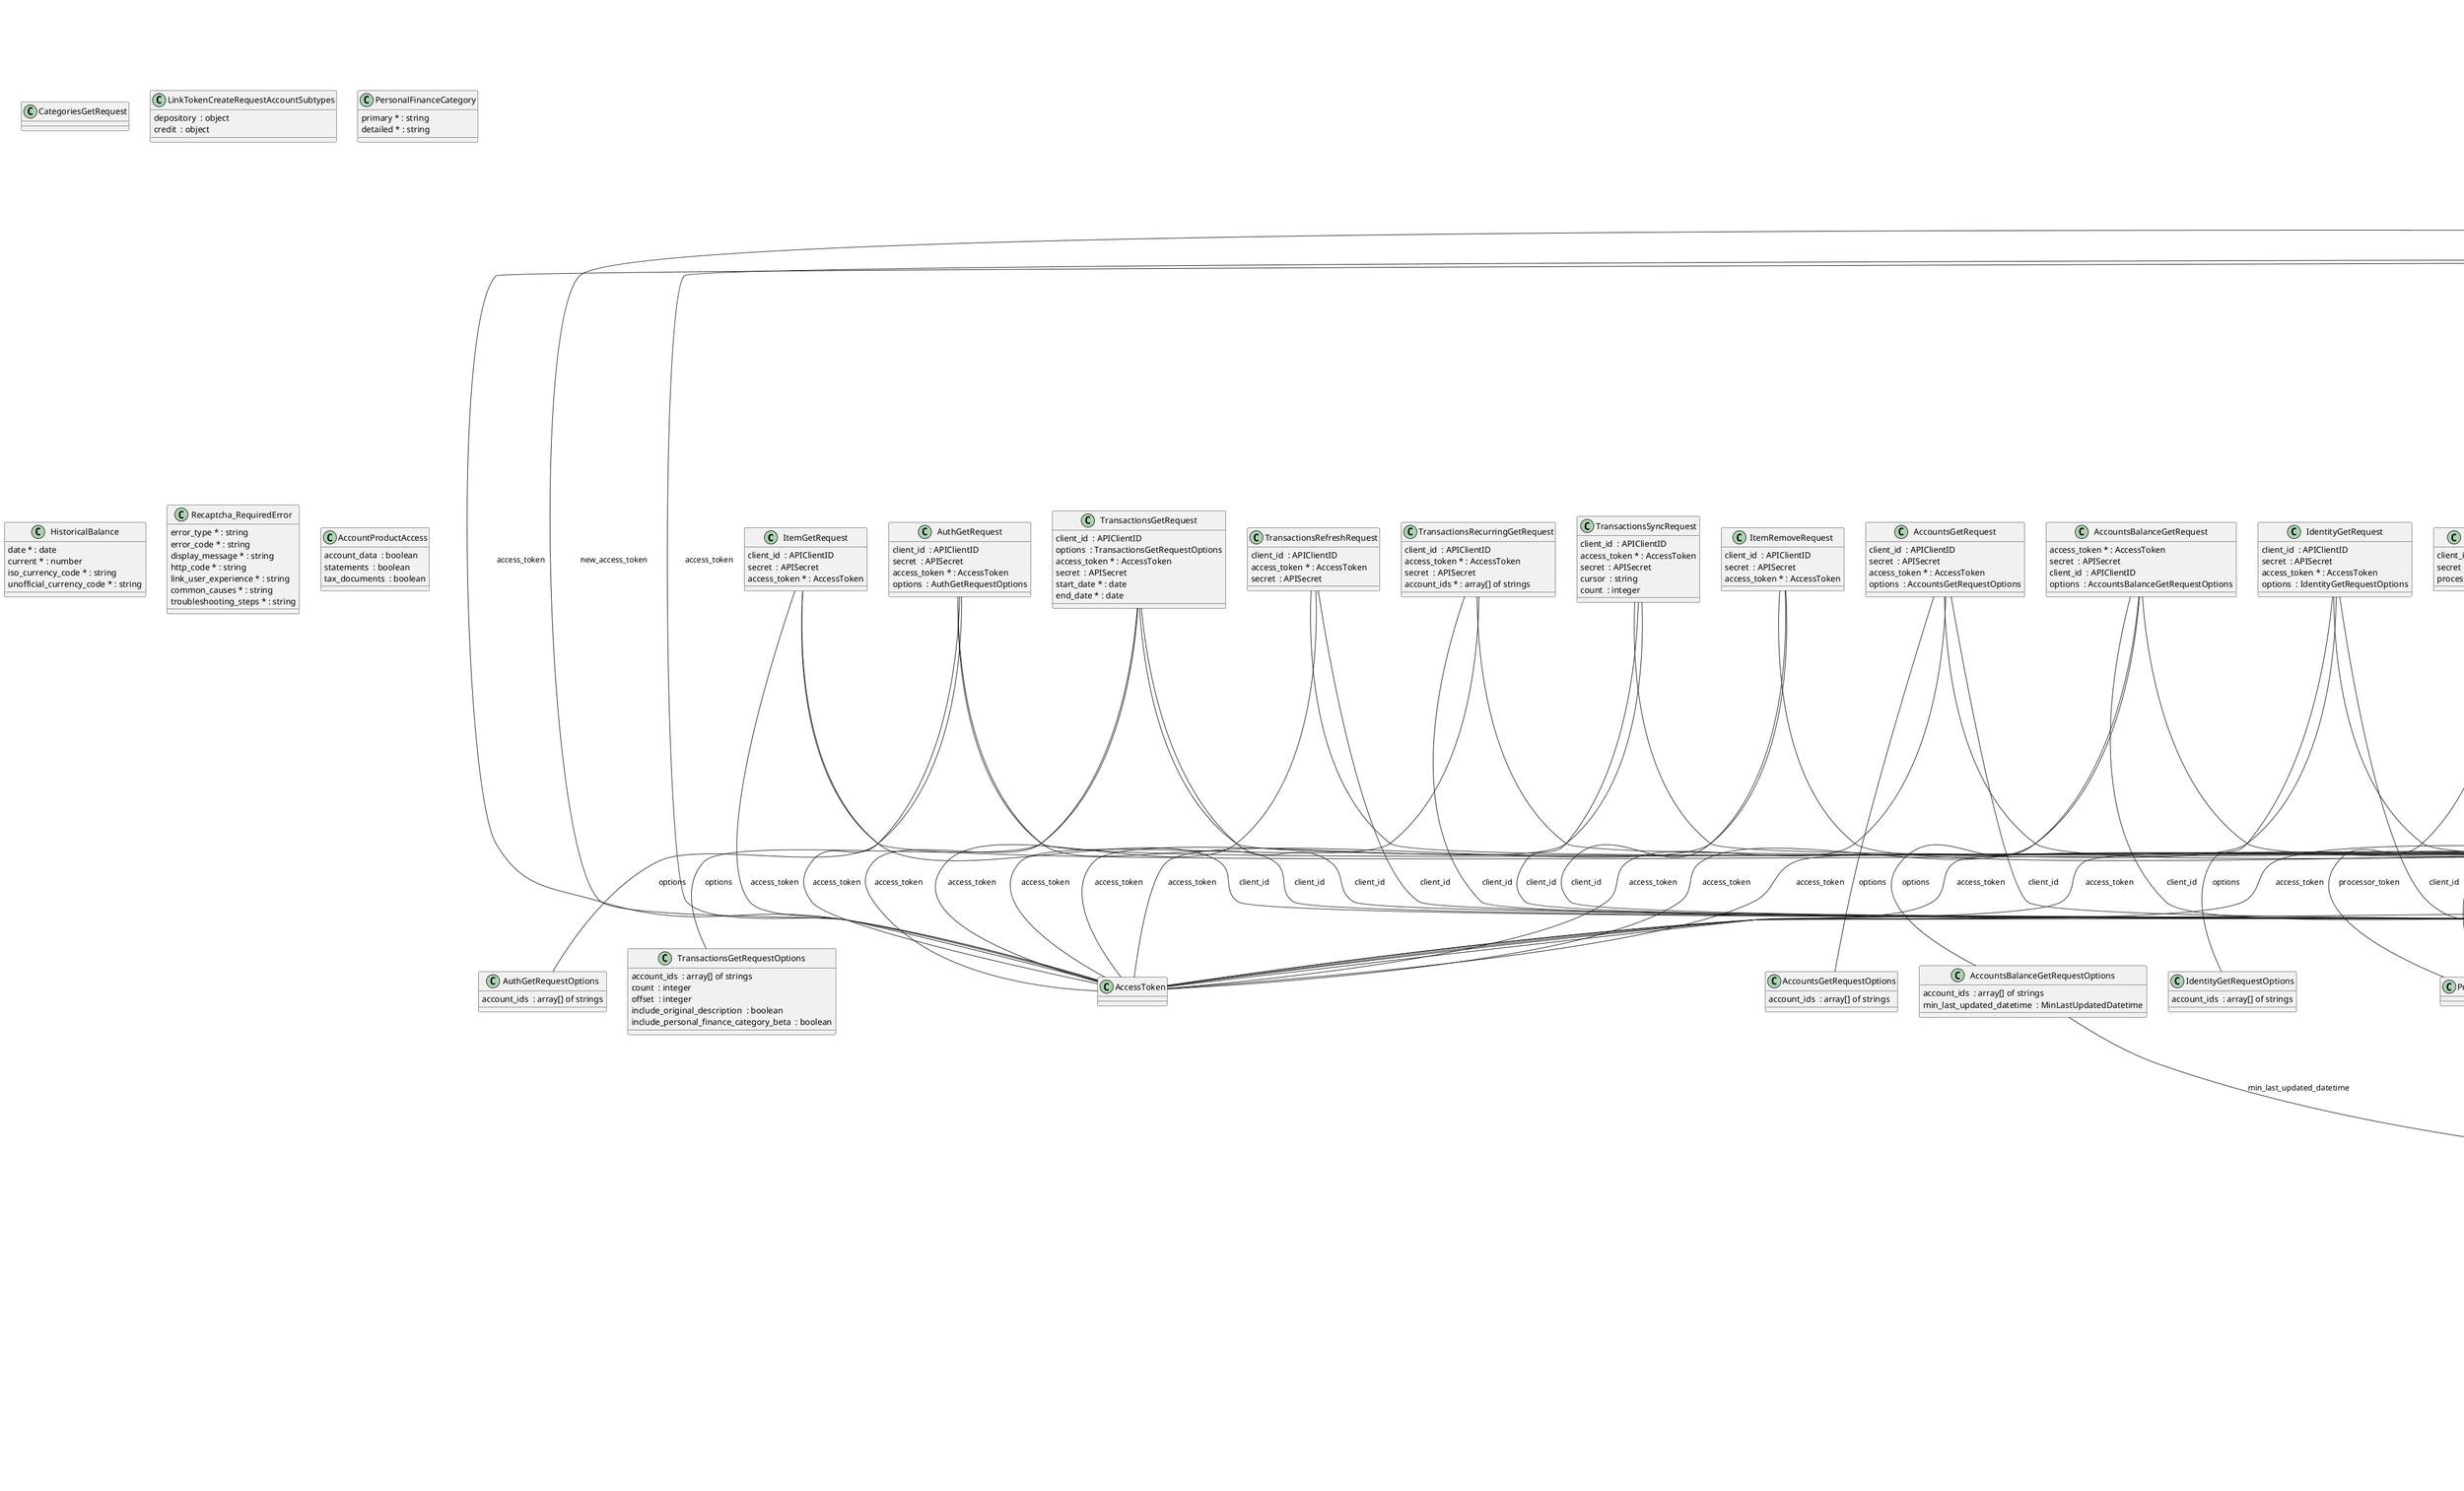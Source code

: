 @startuml

class ItemGetRequest {
  client_id  : APIClientID
  secret  : APISecret
  access_token * : AccessToken

}
ItemGetRequest -- APIClientID  :  client_id
ItemGetRequest -- APISecret  :  secret
ItemGetRequest -- AccessToken  :  access_token

class ItemGetResponse {
  item * : Item
  status  : ItemStatusNullable
  request_id * : RequestID

}
ItemGetResponse -- Item  :  item
ItemGetResponse -- ItemStatusNullable  :  status
ItemGetResponse -- RequestID  :  request_id

class AuthGetRequest {
  client_id  : APIClientID
  secret  : APISecret
  access_token * : AccessToken
  options  : AuthGetRequestOptions

}
AuthGetRequest -- APIClientID  :  client_id
AuthGetRequest -- APISecret  :  secret
AuthGetRequest -- AccessToken  :  access_token
AuthGetRequest -- AuthGetRequestOptions  :  options

class AuthGetRequestOptions {
  account_ids  : array[] of strings

}

class AuthGetResponse {
  accounts * : array[] of AccountBase
  numbers * : AuthGetNumbers
  item * : Item
  request_id * : RequestID

}
AuthGetResponse *-- AccountBase  :  accounts
AuthGetResponse -- AuthGetNumbers  :  numbers
AuthGetResponse -- Item  :  item
AuthGetResponse -- RequestID  :  request_id

class AuthGetNumbers {
  ach * : array[] of NumbersACH

}
AuthGetNumbers *-- NumbersACH  :  ach

class TransactionsGetRequest {
  client_id  : APIClientID
  options  : TransactionsGetRequestOptions
  access_token * : AccessToken
  secret  : APISecret
  start_date * : date
  end_date * : date

}
TransactionsGetRequest -- APIClientID  :  client_id
TransactionsGetRequest -- TransactionsGetRequestOptions  :  options
TransactionsGetRequest -- AccessToken  :  access_token
TransactionsGetRequest -- APISecret  :  secret

class TransactionsGetRequestOptions {
  account_ids  : array[] of strings
  count  : integer
  offset  : integer
  include_original_description  : boolean
  include_personal_finance_category_beta  : boolean

}

class TransactionsGetResponse {
  accounts * : array[] of AccountBase
  transactions * : array[] of Transaction
  total_transactions * : integer
  item * : Item
  request_id * : RequestID

}
TransactionsGetResponse *-- AccountBase  :  accounts
TransactionsGetResponse *-- Transaction  :  transactions
TransactionsGetResponse -- Item  :  item
TransactionsGetResponse -- RequestID  :  request_id

class TransactionsRefreshRequest {
  client_id  : APIClientID
  access_token * : AccessToken
  secret  : APISecret

}
TransactionsRefreshRequest -- APIClientID  :  client_id
TransactionsRefreshRequest -- AccessToken  :  access_token
TransactionsRefreshRequest -- APISecret  :  secret

class TransactionsRefreshResponse {
  request_id * : RequestID

}
TransactionsRefreshResponse -- RequestID  :  request_id

class TransactionsRecurringGetRequest {
  client_id  : APIClientID
  access_token * : AccessToken
  secret  : APISecret
  account_ids * : array[] of strings

}
TransactionsRecurringGetRequest -- APIClientID  :  client_id
TransactionsRecurringGetRequest -- AccessToken  :  access_token
TransactionsRecurringGetRequest -- APISecret  :  secret

class TransactionsRecurringGetResponse {
  inflow_streams * : array[] of TransactionStream
  outflow_streams * : array[] of TransactionStream
  request_id * : RequestID

}
TransactionsRecurringGetResponse *-- TransactionStream  :  inflow_streams
TransactionsRecurringGetResponse *-- TransactionStream  :  outflow_streams
TransactionsRecurringGetResponse -- RequestID  :  request_id

class TransactionsSyncRequest {
  client_id  : APIClientID
  access_token * : AccessToken
  secret  : APISecret
  cursor  : string
  count  : integer

}
TransactionsSyncRequest -- APIClientID  :  client_id
TransactionsSyncRequest -- AccessToken  :  access_token
TransactionsSyncRequest -- APISecret  :  secret

class TransactionsSyncResponse {
  added * : array[] of Transaction
  modified * : array[] of Transaction
  removed * : array[] of RemovedTransaction
  next_cursor * : string
  has_more * : boolean
  request_id * : RequestID

}
TransactionsSyncResponse *-- Transaction  :  added
TransactionsSyncResponse *-- Transaction  :  modified
TransactionsSyncResponse *-- RemovedTransaction  :  removed
TransactionsSyncResponse -- RequestID  :  request_id

class InstitutionsGetRequest {
  client_id  : APIClientID
  secret  : APISecret
  count * : integer
  offset * : integer
  country_codes * : array[] of CountryCode
  options  : InstitutionsGetRequestOptions

}
InstitutionsGetRequest -- APIClientID  :  client_id
InstitutionsGetRequest -- APISecret  :  secret
InstitutionsGetRequest *-- CountryCode  :  country_codes
InstitutionsGetRequest -- InstitutionsGetRequestOptions  :  options

class InstitutionsGetRequestOptions {
  products  : array[] of Products
  routing_numbers  : array[] of strings
  oauth  : boolean
  include_optional_metadata  : boolean
  include_auth_metadata  : boolean
  include_payment_initiation_metadata  : boolean

}
InstitutionsGetRequestOptions *-- Products  :  products

class InstitutionsGetResponse {
  institutions * : array[] of Institution
  total * : integer
  request_id * : RequestID

}
InstitutionsGetResponse *-- Institution  :  institutions
InstitutionsGetResponse -- RequestID  :  request_id

class InstitutionsSearchRequest {
  client_id  : APIClientID
  secret  : APISecret
  query * : string
  products * : array[] of Products
  country_codes * : array[] of CountryCode
  options  : InstitutionsSearchRequestOptions

}
InstitutionsSearchRequest -- APIClientID  :  client_id
InstitutionsSearchRequest -- APISecret  :  secret
InstitutionsSearchRequest *-- Products  :  products
InstitutionsSearchRequest *-- CountryCode  :  country_codes
InstitutionsSearchRequest -- InstitutionsSearchRequestOptions  :  options

class InstitutionsSearchRequestOptions {
  oauth  : boolean
  include_optional_metadata  : boolean
  include_auth_metadata  : boolean
  include_payment_initiation_metadata  : boolean
  payment_initiation  : InstitutionsSearchPaymentInitiationOptions

}
InstitutionsSearchRequestOptions -- InstitutionsSearchPaymentInitiationOptions  :  payment_initiation

class InstitutionsSearchPaymentInitiationOptions {
  payment_id  : string

}

class InstitutionsSearchResponse {
  institutions * : array[] of Institution
  request_id * : RequestID

}
InstitutionsSearchResponse *-- Institution  :  institutions
InstitutionsSearchResponse -- RequestID  :  request_id

class InstitutionsGetByIdRequest {
  client_id  : APIClientID
  secret  : APISecret
  institution_id * : string
  country_codes * : array[] of CountryCode
  options  : InstitutionsGetByIdRequestOptions

}
InstitutionsGetByIdRequest -- APIClientID  :  client_id
InstitutionsGetByIdRequest -- APISecret  :  secret
InstitutionsGetByIdRequest *-- CountryCode  :  country_codes
InstitutionsGetByIdRequest -- InstitutionsGetByIdRequestOptions  :  options

class InstitutionsGetByIdRequestOptions {
  include_optional_metadata  : boolean
  include_status  : boolean
  include_auth_metadata  : boolean
  include_payment_initiation_metadata  : boolean

}

class InstitutionsGetByIdResponse {
  institution * : Institution
  request_id * : RequestID

}
InstitutionsGetByIdResponse -- Institution  :  institution
InstitutionsGetByIdResponse -- RequestID  :  request_id

class ItemRemoveRequest {
  client_id  : APIClientID
  secret  : APISecret
  access_token * : AccessToken

}
ItemRemoveRequest -- APIClientID  :  client_id
ItemRemoveRequest -- APISecret  :  secret
ItemRemoveRequest -- AccessToken  :  access_token

class ItemRemoveResponse {
  request_id * : RequestID

}
ItemRemoveResponse -- RequestID  :  request_id

class AccountsGetRequest {
  client_id  : APIClientID
  secret  : APISecret
  access_token * : AccessToken
  options  : AccountsGetRequestOptions

}
AccountsGetRequest -- APIClientID  :  client_id
AccountsGetRequest -- APISecret  :  secret
AccountsGetRequest -- AccessToken  :  access_token
AccountsGetRequest -- AccountsGetRequestOptions  :  options

class AccountsGetRequestOptions {
  account_ids  : array[] of strings

}

class AccountsGetResponse {
  accounts * : array[] of AccountBase
  item * : Item
  request_id * : RequestID

}
AccountsGetResponse *-- AccountBase  :  accounts
AccountsGetResponse -- Item  :  item
AccountsGetResponse -- RequestID  :  request_id

class CategoriesGetRequest {

}

class CategoriesGetResponse {
  categories * : array[] of Category
  request_id * : RequestID

}
CategoriesGetResponse *-- Category  :  categories
CategoriesGetResponse -- RequestID  :  request_id

class AccountsBalanceGetRequest {
  access_token * : AccessToken
  secret  : APISecret
  client_id  : APIClientID
  options  : AccountsBalanceGetRequestOptions

}
AccountsBalanceGetRequest -- AccessToken  :  access_token
AccountsBalanceGetRequest -- APISecret  :  secret
AccountsBalanceGetRequest -- APIClientID  :  client_id
AccountsBalanceGetRequest -- AccountsBalanceGetRequestOptions  :  options

class AccountsBalanceGetRequestOptions {
  account_ids  : array[] of strings
  min_last_updated_datetime  : MinLastUpdatedDatetime

}
AccountsBalanceGetRequestOptions -- MinLastUpdatedDatetime  :  min_last_updated_datetime

class IdentityGetRequest {
  client_id  : APIClientID
  secret  : APISecret
  access_token * : AccessToken
  options  : IdentityGetRequestOptions

}
IdentityGetRequest -- APIClientID  :  client_id
IdentityGetRequest -- APISecret  :  secret
IdentityGetRequest -- AccessToken  :  access_token
IdentityGetRequest -- IdentityGetRequestOptions  :  options

class IdentityGetRequestOptions {
  account_ids  : array[] of strings

}

class IdentityGetResponse {
  accounts * : array[] of AccountIdentity
  item * : Item
  request_id * : RequestID

}
IdentityGetResponse *-- AccountIdentity  :  accounts
IdentityGetResponse -- Item  :  item
IdentityGetResponse -- RequestID  :  request_id

class ProcessorAuthGetRequest {
  client_id  : APIClientID
  secret  : APISecret
  processor_token * : ProcessorToken

}
ProcessorAuthGetRequest -- APIClientID  :  client_id
ProcessorAuthGetRequest -- APISecret  :  secret
ProcessorAuthGetRequest -- ProcessorToken  :  processor_token

class ProcessorAuthGetResponse {
  request_id * : RequestID
  numbers * : ProcessorNumber
  account * : AccountBase

}
ProcessorAuthGetResponse -- RequestID  :  request_id
ProcessorAuthGetResponse -- ProcessorNumber  :  numbers
ProcessorAuthGetResponse -- AccountBase  :  account

class ProcessorNumber {
  ach  : NumbersACHNullable

}
ProcessorNumber -- NumbersACHNullable  :  ach

class ProcessorIdentityGetRequest {
  client_id  : APIClientID
  secret  : APISecret
  processor_token * : ProcessorToken

}
ProcessorIdentityGetRequest -- APIClientID  :  client_id
ProcessorIdentityGetRequest -- APISecret  :  secret
ProcessorIdentityGetRequest -- ProcessorToken  :  processor_token

class ProcessorIdentityGetResponse {
  account * : AccountIdentity
  request_id * : RequestID

}
ProcessorIdentityGetResponse -- AccountIdentity  :  account
ProcessorIdentityGetResponse -- RequestID  :  request_id

class ProcessorBalanceGetRequest {
  client_id  : APIClientID
  secret  : APISecret
  processor_token * : ProcessorToken
  options  : ProcessorBalanceGetRequestOptions

}
ProcessorBalanceGetRequest -- APIClientID  :  client_id
ProcessorBalanceGetRequest -- APISecret  :  secret
ProcessorBalanceGetRequest -- ProcessorToken  :  processor_token
ProcessorBalanceGetRequest -- ProcessorBalanceGetRequestOptions  :  options

class ProcessorBalanceGetRequestOptions {
  min_last_updated_datetime  : MinLastUpdatedDatetime

}
ProcessorBalanceGetRequestOptions -- MinLastUpdatedDatetime  :  min_last_updated_datetime

class ProcessorBalanceGetResponse {
  account * : AccountBase
  request_id * : RequestID

}
ProcessorBalanceGetResponse -- AccountBase  :  account
ProcessorBalanceGetResponse -- RequestID  :  request_id

class ItemAccessTokenInvalidateRequest {
  client_id  : APIClientID
  secret  : APISecret
  access_token * : AccessToken

}
ItemAccessTokenInvalidateRequest -- APIClientID  :  client_id
ItemAccessTokenInvalidateRequest -- APISecret  :  secret
ItemAccessTokenInvalidateRequest -- AccessToken  :  access_token

class ItemAccessTokenInvalidateResponse {
  new_access_token * : AccessToken
  request_id * : RequestID

}
ItemAccessTokenInvalidateResponse -- AccessToken  :  new_access_token
ItemAccessTokenInvalidateResponse -- RequestID  :  request_id

class ItemPublicTokenExchangeRequest {
  client_id  : APIClientID
  secret  : APISecret
  public_token * : string

}
ItemPublicTokenExchangeRequest -- APIClientID  :  client_id
ItemPublicTokenExchangeRequest -- APISecret  :  secret

class ItemPublicTokenExchangeResponse {
  access_token * : AccessToken
  item_id * : string
  request_id * : RequestID

}
ItemPublicTokenExchangeResponse -- AccessToken  :  access_token
ItemPublicTokenExchangeResponse -- RequestID  :  request_id

class ProcessorTokenCreateRequest {
  client_id  : APIClientID
  secret  : APISecret
  access_token * : AccessToken
  account_id * : string
  processor * : enum

}
ProcessorTokenCreateRequest -- APIClientID  :  client_id
ProcessorTokenCreateRequest -- APISecret  :  secret
ProcessorTokenCreateRequest -- AccessToken  :  access_token

class ProcessorTokenCreateResponse {
  processor_token * : string
  request_id * : RequestID

}
ProcessorTokenCreateResponse -- RequestID  :  request_id

class ProcessorStripeBankAccountTokenCreateRequest {
  client_id  : APIClientID
  secret  : APISecret
  access_token * : AccessToken
  account_id * : string

}
ProcessorStripeBankAccountTokenCreateRequest -- APIClientID  :  client_id
ProcessorStripeBankAccountTokenCreateRequest -- APISecret  :  secret
ProcessorStripeBankAccountTokenCreateRequest -- AccessToken  :  access_token

class ProcessorStripeBankAccountTokenCreateResponse {
  stripe_bank_account_token * : string
  request_id * : RequestID

}
ProcessorStripeBankAccountTokenCreateResponse -- RequestID  :  request_id

class ItemImportRequest {
  client_id  : APIClientID
  secret  : APISecret
  products * : array[] of Products
  user_auth * : ItemImportRequestUserAuth
  options  : ItemImportRequestOptions

}
ItemImportRequest -- APIClientID  :  client_id
ItemImportRequest -- APISecret  :  secret
ItemImportRequest *-- Products  :  products
ItemImportRequest -- ItemImportRequestUserAuth  :  user_auth
ItemImportRequest -- ItemImportRequestOptions  :  options

class ItemImportRequestOptions {
  webhook  : string

}

class ItemImportRequestUserAuth {
  user_id * : string
  auth_token * : string

}

class ItemImportResponse {
  access_token * : AccessToken
  request_id * : RequestID

}
ItemImportResponse -- AccessToken  :  access_token
ItemImportResponse -- RequestID  :  request_id

class LinkTokenGetRequest {
  client_id  : APIClientID
  secret  : APISecret
  link_token * : string

}
LinkTokenGetRequest -- APIClientID  :  client_id
LinkTokenGetRequest -- APISecret  :  secret

class LinkTokenCreateRequest {
  client_name * : string
  language * : string
  country_codes * : array[] of CountryCode
  user * : LinkTokenCreateRequestUser
  products  : array[] of Products
  webhook  : string
  access_token  : string
  link_customization_name  : string
  redirect_uri  : string
  account_filters  : LinkTokenAccountFilters
  institution_id  : string
  auth  : LinkTokenCreateRequestAuth
  transfer  : LinkTokenCreateRequestTransfer
  update  : LinkTokenCreateRequestUpdate

}
LinkTokenCreateRequest *-- CountryCode  :  country_codes
LinkTokenCreateRequest -- LinkTokenCreateRequestUser  :  user
LinkTokenCreateRequest *-- Products  :  products
LinkTokenCreateRequest -- LinkTokenAccountFilters  :  account_filters
LinkTokenCreateRequest -- LinkTokenCreateRequestAuth  :  auth
LinkTokenCreateRequest -- LinkTokenCreateRequestTransfer  :  transfer
LinkTokenCreateRequest -- LinkTokenCreateRequestUpdate  :  update

class LinkTokenAccountFilters {
  depository  : DepositoryFilter
  credit  : CreditFilter

}
LinkTokenAccountFilters -- DepositoryFilter  :  depository
LinkTokenAccountFilters -- CreditFilter  :  credit

class LinkTokenCreateRequestTransfer {
  intent_id  : string

}

class LinkTokenCreateRequestAuth {
  flow_type * : enum

}

class LinkTokenCreateRequestUser {
  client_user_id * : string
  legal_name  : string
  phone_number  : string
  phone_number_verified_time  : date-time
  email_address  : string
  email_address_verified_time  : date-time
  ssn  : string
  date_of_birth  : date

}

class LinkTokenCreateRequestUpdate {
  account_selection_enabled  : boolean

}

class LinkTokenCreateRequestAccountSubtypes {
  depository  : object
  credit  : object

}

class LinkTokenGetResponse {
  link_token * : string
  created_at * : date-time
  expiration * : date-time
  metadata * : LinkTokenGetMetadataResponse
  request_id * : RequestID

}
LinkTokenGetResponse -- LinkTokenGetMetadataResponse  :  metadata
LinkTokenGetResponse -- RequestID  :  request_id

class LinkTokenGetMetadataResponse {
  initial_products * : array[] of Products
  webhook * : string
  country_codes * : array[] of CountryCode
  language * : string
  account_filters  : AccountFiltersResponse
  redirect_uri * : string
  client_name * : string

}
LinkTokenGetMetadataResponse *-- Products  :  initial_products
LinkTokenGetMetadataResponse *-- CountryCode  :  country_codes
LinkTokenGetMetadataResponse -- AccountFiltersResponse  :  account_filters

class LinkTokenCreateResponse {
  link_token * : string
  expiration * : date-time
  request_id * : RequestID

}
LinkTokenCreateResponse -- RequestID  :  request_id

class Item {
  item_id * : string
  institution_id  : string
  webhook * : string
  error * : Error
  available_products * : array[] of Products
  billed_products * : array[] of Products
  products  : array[] of Products
  consent_expiration_time * : date-time
  update_type * : enum

}
Item -- Error  :  error
Item *-- Products  :  available_products
Item *-- Products  :  billed_products
Item *-- Products  :  products

class Error {
  error_type * : enum
  error_code * : string
  error_message * : string
  display_message * : string
  request_id  : string
  causes  : array[] of
  status  : number
  documentation_url  : string
  suggested_action  : string

}

class ItemStatusNullable {

}
ItemStatus <|-- ItemStatusNullable

class ItemStatusTransactions {
  last_successful_update  : date-time
  last_failed_update  : date-time

}

class ItemStatusInvestments {
  last_successful_update  : date-time
  last_failed_update  : date-time

}

class ItemStatusLastWebhook {
  sent_at  : date-time
  code_sent  : string

}

class ItemStatus {
  investments  : ItemStatusInvestments
  transactions  : ItemStatusTransactions
  last_webhook  : ItemStatusLastWebhook

}
ItemStatus -- ItemStatusInvestments  :  investments
ItemStatus -- ItemStatusTransactions  :  transactions
ItemStatus -- ItemStatusLastWebhook  :  last_webhook

class AccountBase {
  account_id * : string
  balances * : AccountBalance
  mask * : string
  name * : string
  official_name * : string
  type * : AccountType
  subtype * : AccountSubtype
  verification_status  : enum

}
AccountBase -- AccountBalance  :  balances
AccountBase -- AccountType  :  type
AccountBase -- AccountSubtype  :  subtype

class AccountBalance {
  available * : number
  current * : number
  limit * : number
  iso_currency_code * : string
  unofficial_currency_code * : string
  last_updated_datetime  : date-time

}

class NumbersACH {
  account_id * : string
  account * : string
  routing * : string
  wire_routing * : string

}

class NumbersACHNullable {

}
NumbersACH <|-- NumbersACHNullable

class RemovedTransaction {
  transaction_id  : string

}

class TransactionBase {
  pending_transaction_id  : string
  category_id  : string
  category  : array[] of strings
  location  : Location
  payment_meta  : PaymentMeta
  account_owner  : string
  name  : string
  original_description  : string
  account_id * : string
  amount * : number
  iso_currency_code * : string
  unofficial_currency_code * : string
  date * : date
  pending * : boolean
  transaction_id * : string
  merchant_name  : string
  check_number  : string

}
TransactionBase -- Location  :  location
TransactionBase -- PaymentMeta  :  payment_meta

class Transaction {
  payment_channel * : enum
  authorized_date * : date
  authorized_datetime * : date-time
  datetime * : date-time
  transaction_code * : TransactionCode
  personal_finance_category  : undefined

}
Transaction -- TransactionCode  :  transaction_code
TransactionBase <|-- Transaction

class Location {
  address * : string
  city * : string
  region * : string
  postal_code * : string
  country * : string
  lat * : number
  lon * : number
  store_number * : string

}

class TransactionStream {
  account_id * : string
  stream_id * : string
  category_id * : string
  category * : array[] of strings
  description * : string
  first_date * : date
  last_date * : date
  frequency * : RecurringTransactionFrequency
  transaction_ids * : array[] of strings
  average_amount * : TransactionStreamAmount
  is_active * : boolean

}
TransactionStream -- RecurringTransactionFrequency  :  frequency
TransactionStream -- TransactionStreamAmount  :  average_amount

class TransactionStreamAmount {
  amount  : number
  iso_currency_code  : string
  unofficial_currency_code  : string

}

class Institution {
  institution_id * : string
  name * : string
  products * : array[] of Products
  country_codes * : array[] of CountryCode
  url  : string
  primary_color  : string
  logo  : string
  routing_numbers * : array[] of strings
  oauth * : boolean
  status  : InstitutionStatus
  auth_metadata  : AuthMetadata

}
Institution *-- Products  :  products
Institution *-- CountryCode  :  country_codes
Institution -- InstitutionStatus  :  status
Institution -- AuthMetadata  :  auth_metadata

class InstitutionStatus {
  item_logins * : ProductStatus
  transactions_updates * : ProductStatus
  auth * : ProductStatus
  balance * : ProductStatus
  identity * : ProductStatus
  investments_updates * : ProductStatus
  liabilities_updates  : ProductStatus
  liabilities  : ProductStatus
  investments  : ProductStatus
  health_incidents  : array[] of HealthIncident

}
InstitutionStatus -- ProductStatus  :  item_logins
InstitutionStatus -- ProductStatus  :  transactions_updates
InstitutionStatus -- ProductStatus  :  auth
InstitutionStatus -- ProductStatus  :  balance
InstitutionStatus -- ProductStatus  :  identity
InstitutionStatus -- ProductStatus  :  investments_updates
InstitutionStatus -- ProductStatus  :  liabilities_updates
InstitutionStatus -- ProductStatus  :  liabilities
InstitutionStatus -- ProductStatus  :  investments
InstitutionStatus *-- HealthIncident  :  health_incidents

class PaymentMeta {
  reference_number * : string
  ppd_id * : string
  payee * : string
  by_order_of * : string
  payer * : string
  payment_method * : string
  payment_processor * : string
  reason * : string

}

class Category {
  category_id * : string
  group * : string
  hierarchy * : array[] of strings

}

class PersonalFinanceCategory {
  primary * : string
  detailed * : string

}

class PhoneNumber {
  data * : string
  primary * : boolean
  type * : enum

}

class Email {
  data * : string
  primary * : boolean
  type * : enum

}

class Address {
  data * : AddressData
  primary  : boolean

}
Address -- AddressData  :  data

class AddressData {
  city * : string
  region * : string
  street * : string
  postal_code * : string
  country * : string

}

class HistoricalBalance {
  date * : date
  current * : number
  iso_currency_code * : string
  unofficial_currency_code * : string

}

class Owner {
  names * : array[] of strings
  phone_numbers * : array[] of PhoneNumber
  emails * : array[] of Email
  addresses * : array[] of Address

}
Owner *-- PhoneNumber  :  phone_numbers
Owner *-- Email  :  emails
Owner *-- Address  :  addresses

class OwnerOverride {
  names * : array[] of strings
  phone_numbers * : array[] of PhoneNumber
  emails * : array[] of Email
  addresses * : array[] of Address

}
OwnerOverride *-- PhoneNumber  :  phone_numbers
OwnerOverride *-- Email  :  emails
OwnerOverride *-- Address  :  addresses

class AuthMetadata {
  supported_methods * : AuthSupportedMethods

}
AuthMetadata -- AuthSupportedMethods  :  supported_methods

class AuthSupportedMethods {
  instant_auth * : boolean
  instant_match * : boolean
  automated_micro_deposits * : boolean

}

class ProductStatus {
  breakdown * : ProductStatusBreakdown

}
ProductStatus -- ProductStatusBreakdown  :  breakdown

class ProductStatusBreakdown {
  success * : number
  error_plaid * : number
  error_institution * : number
  refresh_interval  : enum

}

class UserCustomPassword {
  version  : string
  seed * : string
  override_accounts * : array[] of OverrideAccounts
  mfa * : MFA
  recaptcha * : string
  force_error * : string

}
UserCustomPassword *-- OverrideAccounts  :  override_accounts
UserCustomPassword -- MFA  :  mfa

class MFA {
  type * : string
  question_rounds * : number
  questions_per_round * : number
  selection_rounds * : number
  selections_per_question * : number

}

class OverrideAccounts {
  type * : OverrideAccountType
  subtype * : AccountSubtype
  starting_balance * : number
  force_available_balance * : number
  currency * : string
  meta * : Meta
  numbers * : Numbers
  transactions * : array[] of TransactionOverride
  identity * : OwnerOverride

}
OverrideAccounts -- OverrideAccountType  :  type
OverrideAccounts -- AccountSubtype  :  subtype
OverrideAccounts -- Meta  :  meta
OverrideAccounts -- Numbers  :  numbers
OverrideAccounts *-- TransactionOverride  :  transactions
OverrideAccounts -- OwnerOverride  :  identity

class Meta {
  name * : string
  official_name * : string
  limit * : number

}

class Numbers {
  account  : string
  ach_routing  : string
  ach_wire_routing  : string
  eft_institution  : string
  eft_branch  : string
  international_bic  : string
  international_iban  : string
  bacs_sort_code  : string

}

class TransactionOverride {
  date_transacted * : date
  date_posted * : date
  amount * : number
  description * : string
  currency  : string

}

class Recaptcha_RequiredError {
  error_type * : string
  error_code * : string
  display_message * : string
  http_code * : string
  link_user_experience * : string
  common_causes * : string
  troubleshooting_steps * : string

}

class Cause {
  item_id * : ItemId
  error * : Error

}
Cause -- ItemId  :  item_id
Cause -- Error  :  error

class StandaloneCurrencyCodeList {
  iso_currency_code * : string
  unofficial_currency_code * : UnofficialCurrencyCodeList

}
StandaloneCurrencyCodeList -- UnofficialCurrencyCodeList  :  unofficial_currency_code

class UnofficialCurrencyCodeList {
  ADA * : string
  BAT * : string
  BCH * : string
  BNB * : string
  BTC * : string
  BTG * : string
  BSV  : string
  CNH * : string
  DASH * : string
  DOGE * : string
  ETC * : string
  ETH * : string
  GBX * : string
  LSK * : string
  NEO * : string
  OMG * : string
  QTUM * : string
  USDT * : string
  XLM * : string
  XMR * : string
  XRP * : string
  ZEC * : string
  ZRX * : string

}

class StandaloneAccountType {
  depository * : DepositoryAccount
  credit * : CreditAccount
  loan * : LoanAccount
  investment * : InvestmentAccountSubtype
  other * : string

}
StandaloneAccountType -- DepositoryAccount  :  depository
StandaloneAccountType -- CreditAccount  :  credit
StandaloneAccountType -- LoanAccount  :  loan
StandaloneAccountType -- InvestmentAccountSubtype  :  investment

class DepositoryAccount {
  checking * : string
  savings * : string
  hsa * : string
  cd * : string
  money market * : string
  paypal * : string
  prepaid * : string
  cash management * : string
  ebt * : string

}

class CreditAccount {
  credit card * : string
  paypal * : string

}

class LoanAccount {
  auto * : string
  business * : string
  commercial * : string
  construction * : string
  consumer * : string
  home equity * : string
  loan * : string
  mortgage * : string
  overdraft * : string
  line of credit * : string
  student * : string
  other * : string

}

class InvestmentAccountSubtype {
  529 * : string
  401a * : string
  401k * : string
  403B * : string
  457b * : string
  brokerage * : string
  cash isa * : string
  education savings account * : string
  fixed annuity * : string
  gic * : string
  health reimbursement arrangement * : string
  hsa * : string
  ira * : string
  isa * : string
  keogh * : string
  lif * : string
  life insurance * : string
  lira * : string
  lrif * : string
  lrsp * : string
  mutual fund * : string
  non-taxable brokerage account * : string
  other * : string
  other annuity * : string
  other insurance * : string
  pension * : string
  prif * : string
  profit sharing plan * : string
  qshr * : string
  rdsp * : string
  resp * : string
  retirement * : string
  rlif * : string
  roth * : string
  roth 401k * : string
  rrif * : string
  rrsp * : string
  sarsep * : string
  sep ira * : string
  simple ira * : string
  sipp * : string
  stock plan * : string
  tfsa * : string
  trust * : string
  ugma * : string
  utma * : string
  variable annuity * : string

}

class AccountFiltersResponse {
  depository  : DepositoryFilter
  credit  : CreditFilter

}
AccountFiltersResponse -- DepositoryFilter  :  depository
AccountFiltersResponse -- CreditFilter  :  credit

class InstitutionsSearchAccountFilter {
  loan  : array[] of AccountSubtype
  depository  : array[] of AccountSubtype
  credit  : array[] of AccountSubtype
  investment  : array[] of AccountSubtype

}
InstitutionsSearchAccountFilter *-- AccountSubtype  :  loan
InstitutionsSearchAccountFilter *-- AccountSubtype  :  depository
InstitutionsSearchAccountFilter *-- AccountSubtype  :  credit
InstitutionsSearchAccountFilter *-- AccountSubtype  :  investment

class AccountIdentity {
  owners * : array[] of Owner

}
AccountIdentity *-- Owner  :  owners
AccountBase <|-- AccountIdentity

class DepositoryFilter {
  account_subtypes * : AccountSubtypes

}
DepositoryFilter -- AccountSubtypes  :  account_subtypes

class CreditFilter {
  account_subtypes * : AccountSubtypes

}
CreditFilter -- AccountSubtypes  :  account_subtypes

class HealthIncident {
  start_date * : date-time
  end_date  : date-time
  title * : string
  incident_updates * : array[] of IncidentUpdate

}
HealthIncident *-- IncidentUpdate  :  incident_updates

class IncidentUpdate {
  description  : string
  status  : enum
  updated_date  : date-time

}

class Application {
  application_id * : ApplicationID
  name * : string
  created_at * : date
  logo_url * : string
  application_url * : string
  reason_for_access * : string

}
Application -- ApplicationID  :  application_id

class ApplicationGetRequest {
  client_id * : APIClientID
  secret * : APISecret
  application_id * : ApplicationID

}
ApplicationGetRequest -- APIClientID  :  client_id
ApplicationGetRequest -- APISecret  :  secret
ApplicationGetRequest -- ApplicationID  :  application_id

class ApplicationGetResponse {
  request_id * : RequestID
  application * : Application

}
ApplicationGetResponse -- RequestID  :  request_id
ApplicationGetResponse -- Application  :  application

class ProductAccess {
  statements  : boolean
  identity  : boolean
  auth  : boolean
  transactions  : boolean

}

class AccountAccess {
  unique_id * : string
  authorized  : boolean

}

class AccountProductAccess {
  account_data  : boolean
  statements  : boolean
  tax_documents  : boolean

}

class Scopes {
  product_access  : ProductAccess
  accounts  : array[] of AccountAccess
  new_accounts  : boolean

}
Scopes -- ProductAccess  :  product_access
Scopes *-- AccountAccess  :  accounts

class RequestedScopes {
  required_product_access * : ProductAccess
  optional_product_access * : ProductAccess
  account_filters  : AccountFilter
  account_selection_cardinality * : AccountSelectionCardinality

}
RequestedScopes -- ProductAccess  :  required_product_access
RequestedScopes -- ProductAccess  :  optional_product_access
RequestedScopes -- AccountFilter  :  account_filters
RequestedScopes -- AccountSelectionCardinality  :  account_selection_cardinality

class ItemApplicationScopesUpdateRequest {
  client_id  : APIClientID
  secret  : APISecret
  access_token * : AccessToken
  application_id * : ApplicationID
  scopes * : Scopes
  state  : ScopesState
  context * : ScopesContext

}
ItemApplicationScopesUpdateRequest -- APIClientID  :  client_id
ItemApplicationScopesUpdateRequest -- APISecret  :  secret
ItemApplicationScopesUpdateRequest -- AccessToken  :  access_token
ItemApplicationScopesUpdateRequest -- ApplicationID  :  application_id
ItemApplicationScopesUpdateRequest -- Scopes  :  scopes
ItemApplicationScopesUpdateRequest -- ScopesState  :  state
ItemApplicationScopesUpdateRequest -- ScopesContext  :  context

class ItemApplicationScopesUpdateResponse {
  request_id * : RequestID

}
ItemApplicationScopesUpdateResponse -- RequestID  :  request_id

class ItemApplicationListRequest {
  client_id  : APIClientID
  secret  : APISecret
  access_token  : AccessTokenNullable

}
ItemApplicationListRequest -- APIClientID  :  client_id
ItemApplicationListRequest -- APISecret  :  secret
ItemApplicationListRequest -- AccessTokenNullable  :  access_token

class ItemApplicationListResponse {
  request_id  : RequestID
  applications * : array[] of ConnectedApplication

}
ItemApplicationListResponse -- RequestID  :  request_id
ItemApplicationListResponse *-- ConnectedApplication  :  applications

class ConnectedApplication {
  application_id * : ApplicationID
  name * : string
  logo_url * : string
  application_url * : string
  reason_for_access * : string
  created_at * : date
  requested_scopes  : RequestedScopes

}
ConnectedApplication -- ApplicationID  :  application_id
ConnectedApplication -- RequestedScopes  :  requested_scopes

class AccountFilter {
  depository  : AccountFilterSubtypes
  credit  : AccountFilterSubtypes
  loan  : AccountFilterSubtypes
  investment  : AccountFilterSubtypes

}
AccountFilter -- AccountFilterSubtypes  :  depository
AccountFilter -- AccountFilterSubtypes  :  credit
AccountFilter -- AccountFilterSubtypes  :  loan
AccountFilter -- AccountFilterSubtypes  :  investment

class SignalEvaluateRequest {
  client_id  : APIClientID
  secret  : APISecret
  access_token * : AccessToken
  account_id * : string
  client_transaction_id * : string
  amount * : number
  user_present  : boolean
  client_user_id  : string
  user  : SignalUser
  device  : SignalDevice

}
SignalEvaluateRequest -- APIClientID  :  client_id
SignalEvaluateRequest -- APISecret  :  secret
SignalEvaluateRequest -- AccessToken  :  access_token
SignalEvaluateRequest -- SignalUser  :  user
SignalEvaluateRequest -- SignalDevice  :  device

class SignalUser {
  name  : SignalPersonName
  phone_number  : string
  email_address  : string
  address  : SignalAddressData

}
SignalUser -- SignalPersonName  :  name
SignalUser -- SignalAddressData  :  address

class SignalPersonName {
  prefix  : string
  given_name  : string
  middle_name  : string
  family_name  : string
  suffix  : string

}

class SignalAddressData {
  city  : string
  region  : string
  street  : string
  postal_code  : string
  country  : string

}

class SignalDevice {
  ip_address  : string
  user_agent  : string

}

class SignalEvaluateResponse {
  request_id * : RequestID
  scores * : SignalScores
  core_attributes  : SignalEvaluateCoreAttributes

}
SignalEvaluateResponse -- RequestID  :  request_id
SignalEvaluateResponse -- SignalScores  :  scores
SignalEvaluateResponse -- SignalEvaluateCoreAttributes  :  core_attributes

class SignalScores {
  customer_initiated_return_risk  : CustomerInitiatedReturnRisk
  bank_initiated_return_risk  : BankInitiatedReturnRisk

}
SignalScores -- CustomerInitiatedReturnRisk  :  customer_initiated_return_risk
SignalScores -- BankInitiatedReturnRisk  :  bank_initiated_return_risk

class CustomerInitiatedReturnRisk {
  score * : SignalScore
  risk_tier * : CustomerInitiatedRiskTier

}
CustomerInitiatedReturnRisk -- SignalScore  :  score
CustomerInitiatedReturnRisk -- CustomerInitiatedRiskTier  :  risk_tier

class BankInitiatedReturnRisk {
  score * : SignalScore
  risk_tier * : BankInitiatedRiskTier

}
BankInitiatedReturnRisk -- SignalScore  :  score
BankInitiatedReturnRisk -- BankInitiatedRiskTier  :  risk_tier

class SignalEvaluateCoreAttributes {
  unauthorized_transactions_count_7d  : integer
  unauthorized_transactions_count_30d  : integer
  unauthorized_transactions_count_60d  : integer
  unauthorized_transactions_count_90d  : integer
  nsf_overdraft_transactions_count_7d  : integer
  nsf_overdraft_transactions_count_30d  : integer
  nsf_overdraft_transactions_count_60d  : integer
  nsf_overdraft_transactions_count_90d  : integer
  days_since_first_plaid_connection  : integer
  plaid_connections_count_7d  : integer
  plaid_connections_count_30d  : integer
  total_plaid_connections_count  : integer
  is_savings_or_money_market_account  : boolean
  total_credit_transactions_amount_10d  : number
  total_debit_transactions_amount_10d  : number
  p50_credit_transactions_amount_28d  : number
  p50_debit_transactions_amount_28d  : number
  p95_credit_transactions_amount_28d  : number
  p95_debit_transactions_amount_28d  : number
  days_with_negative_balance_count_90d  : integer
  p90_eod_balance_30d  : number
  p90_eod_balance_60d  : number
  p90_eod_balance_90d  : number
  p10_eod_balance_30d  : number
  p10_eod_balance_60d  : number
  p10_eod_balance_90d  : number
  available_balance  : number
  current_balance  : number
  balance_last_updated  : date-time
  phone_change_count_28d  : integer
  phone_change_count_90d  : integer
  email_change_count_28d  : integer
  email_change_count_90d  : integer
  address_change_count_28d  : integer
  address_change_count_90d  : integer

}

class SignalDecisionReportRequest {
  client_id  : APIClientID
  secret  : APISecret
  client_transaction_id * : string
  initiated * : boolean
  days_funds_on_hold  : integer

}
SignalDecisionReportRequest -- APIClientID  :  client_id
SignalDecisionReportRequest -- APISecret  :  secret

class SignalDecisionReportResponse {
  request_id * : RequestID

}
SignalDecisionReportResponse -- RequestID  :  request_id

class SignalReturnReportRequest {
  client_id  : APIClientID
  secret  : APISecret
  client_transaction_id * : string
  return_code * : string

}
SignalReturnReportRequest -- APIClientID  :  client_id
SignalReturnReportRequest -- APISecret  :  secret

class SignalReturnReportResponse {
  request_id * : RequestID

}
SignalReturnReportResponse -- RequestID  :  request_id
@enduml
